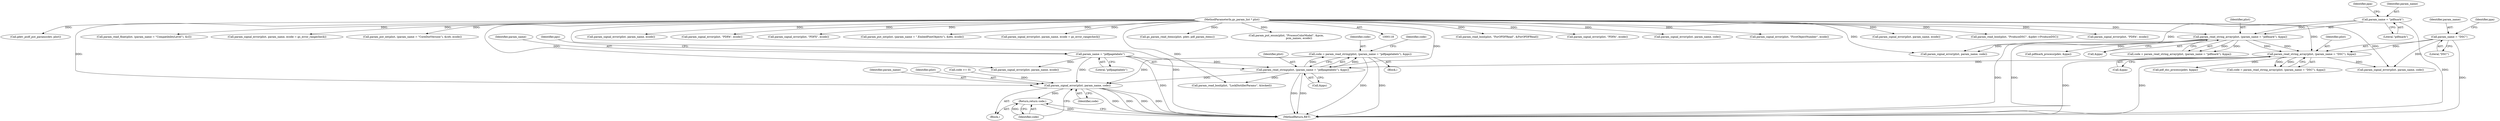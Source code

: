 digraph "0_ghostscript_c3476dde7743761a4e1d39a631716199b696b880@API" {
"1000248" [label="(Call,code = param_read_string(plist, (param_name = \"pdfpagelabels\"), &pps))"];
"1000250" [label="(Call,param_read_string(plist, (param_name = \"pdfpagelabels\"), &pps))"];
"1000206" [label="(Call,param_read_string_array(plist, (param_name = \"DSC\"), &ppa))"];
"1000162" [label="(Call,param_read_string_array(plist, (param_name = \"pdfmark\"), &ppa))"];
"1000121" [label="(MethodParameterIn,gs_param_list * plist)"];
"1000164" [label="(Call,param_name = \"pdfmark\")"];
"1000208" [label="(Call,param_name = \"DSC\")"];
"1000252" [label="(Call,param_name = \"pdfpagelabels\")"];
"1000307" [label="(Call,param_signal_error(plist, param_name, code))"];
"1000311" [label="(Return,return code;)"];
"1000561" [label="(Call,param_read_bool(plist, \"ForOPDFRead\", &ForOPDFRead))"];
"1000249" [label="(Identifier,code)"];
"1000726" [label="(Call,param_signal_error(plist, \"PDFA\", ecode))"];
"1000307" [label="(Call,param_signal_error(plist, param_name, code))"];
"1000206" [label="(Call,param_read_string_array(plist, (param_name = \"DSC\"), &ppa))"];
"1000326" [label="(Call,param_signal_error(plist, param_name, ecode))"];
"1000312" [label="(Identifier,code)"];
"1000705" [label="(Call,param_signal_error(plist, param_name, code))"];
"1000645" [label="(Call,param_signal_error(plist, \"FirstObjectNumber\", ecode))"];
"1000308" [label="(Identifier,plist)"];
"1000204" [label="(Call,code = param_read_string_array(plist, (param_name = \"DSC\"), &ppa))"];
"1000410" [label="(Call,param_signal_error(plist, param_name, ecode))"];
"1000163" [label="(Identifier,plist)"];
"1001549" [label="(MethodReturn,RET)"];
"1000157" [label="(Block,)"];
"1000251" [label="(Identifier,plist)"];
"1000167" [label="(Call,&ppa)"];
"1000298" [label="(Call,code >= 0)"];
"1000696" [label="(Call,param_read_bool(plist, \"ProduceDSC\", &pdev->ProduceDSC))"];
"1000196" [label="(Call,param_signal_error(plist, param_name, code))"];
"1000166" [label="(Literal,\"pdfmark\")"];
"1000212" [label="(Identifier,ppa)"];
"1000240" [label="(Call,param_signal_error(plist, param_name, code))"];
"1000253" [label="(Identifier,param_name)"];
"1000256" [label="(Identifier,pps)"];
"1000258" [label="(Identifier,code)"];
"1000207" [label="(Identifier,plist)"];
"1000255" [label="(Call,&pps)"];
"1000311" [label="(Return,return code;)"];
"1000774" [label="(Call,param_signal_error(plist, \"PDFA\", ecode))"];
"1000254" [label="(Literal,\"pdfpagelabels\")"];
"1000957" [label="(Call,gdev_psdf_put_params(dev, plist))"];
"1000208" [label="(Call,param_name = \"DSC\")"];
"1000398" [label="(Call,param_read_float(plist, (param_name = \"CompatibilityLevel\"), &cl))"];
"1000168" [label="(Identifier,ppa)"];
"1000211" [label="(Call,&ppa)"];
"1000389" [label="(Call,param_signal_error(plist, param_name, ecode = gs_error_rangecheck))"];
"1000370" [label="(Call,param_put_int(plist, (param_name = \"CoreDistVersion\"), &cdv, ecode))"];
"1000349" [label="(Call,param_signal_error(plist, param_name, ecode))"];
"1000165" [label="(Identifier,param_name)"];
"1000259" [label="(Block,)"];
"1000812" [label="(Call,param_signal_error(plist, \"PDFA\", ecode))"];
"1000310" [label="(Identifier,code)"];
"1000210" [label="(Literal,\"DSC\")"];
"1000792" [label="(Call,param_signal_error(plist, \"PDFX\", ecode))"];
"1000317" [label="(Call,param_read_bool(plist, \"LockDistillerParams\", &locked))"];
"1000185" [label="(Call,pdfmark_process(pdev, &ppa))"];
"1000337" [label="(Call,param_put_int(plist, (param_name = \".EmbedFontObjects\"), &efo, ecode))"];
"1000252" [label="(Call,param_name = \"pdfpagelabels\")"];
"1000209" [label="(Identifier,param_name)"];
"1000250" [label="(Call,param_read_string(plist, (param_name = \"pdfpagelabels\"), &pps))"];
"1000357" [label="(Call,param_signal_error(plist, param_name, ecode = gs_error_rangecheck))"];
"1000164" [label="(Call,param_name = \"pdfmark\")"];
"1000248" [label="(Call,code = param_read_string(plist, (param_name = \"pdfpagelabels\"), &pps))"];
"1000162" [label="(Call,param_read_string_array(plist, (param_name = \"pdfmark\"), &ppa))"];
"1000160" [label="(Call,code = param_read_string_array(plist, (param_name = \"pdfmark\"), &ppa))"];
"1000549" [label="(Call,gs_param_read_items(plist, pdev, pdf_param_items))"];
"1000658" [label="(Call,param_put_enum(plist, \"ProcessColorModel\", &pcm,\n                               pcm_names, ecode))"];
"1000309" [label="(Identifier,param_name)"];
"1000229" [label="(Call,pdf_dsc_process(pdev, &ppa))"];
"1000121" [label="(MethodParameterIn,gs_param_list * plist)"];
"1000248" -> "1000157"  [label="AST: "];
"1000248" -> "1000250"  [label="CFG: "];
"1000249" -> "1000248"  [label="AST: "];
"1000250" -> "1000248"  [label="AST: "];
"1000258" -> "1000248"  [label="CFG: "];
"1000248" -> "1001549"  [label="DDG: "];
"1000248" -> "1001549"  [label="DDG: "];
"1000250" -> "1000248"  [label="DDG: "];
"1000250" -> "1000248"  [label="DDG: "];
"1000248" -> "1000307"  [label="DDG: "];
"1000250" -> "1000255"  [label="CFG: "];
"1000251" -> "1000250"  [label="AST: "];
"1000252" -> "1000250"  [label="AST: "];
"1000255" -> "1000250"  [label="AST: "];
"1000250" -> "1001549"  [label="DDG: "];
"1000250" -> "1001549"  [label="DDG: "];
"1000206" -> "1000250"  [label="DDG: "];
"1000121" -> "1000250"  [label="DDG: "];
"1000252" -> "1000250"  [label="DDG: "];
"1000250" -> "1000307"  [label="DDG: "];
"1000250" -> "1000317"  [label="DDG: "];
"1000206" -> "1000204"  [label="AST: "];
"1000206" -> "1000211"  [label="CFG: "];
"1000207" -> "1000206"  [label="AST: "];
"1000208" -> "1000206"  [label="AST: "];
"1000211" -> "1000206"  [label="AST: "];
"1000204" -> "1000206"  [label="CFG: "];
"1000206" -> "1001549"  [label="DDG: "];
"1000206" -> "1001549"  [label="DDG: "];
"1000206" -> "1000204"  [label="DDG: "];
"1000206" -> "1000204"  [label="DDG: "];
"1000162" -> "1000206"  [label="DDG: "];
"1000162" -> "1000206"  [label="DDG: "];
"1000121" -> "1000206"  [label="DDG: "];
"1000208" -> "1000206"  [label="DDG: "];
"1000206" -> "1000229"  [label="DDG: "];
"1000206" -> "1000240"  [label="DDG: "];
"1000162" -> "1000160"  [label="AST: "];
"1000162" -> "1000167"  [label="CFG: "];
"1000163" -> "1000162"  [label="AST: "];
"1000164" -> "1000162"  [label="AST: "];
"1000167" -> "1000162"  [label="AST: "];
"1000160" -> "1000162"  [label="CFG: "];
"1000162" -> "1001549"  [label="DDG: "];
"1000162" -> "1001549"  [label="DDG: "];
"1000162" -> "1000160"  [label="DDG: "];
"1000162" -> "1000160"  [label="DDG: "];
"1000121" -> "1000162"  [label="DDG: "];
"1000164" -> "1000162"  [label="DDG: "];
"1000162" -> "1000185"  [label="DDG: "];
"1000162" -> "1000196"  [label="DDG: "];
"1000121" -> "1000118"  [label="AST: "];
"1000121" -> "1001549"  [label="DDG: "];
"1000121" -> "1000196"  [label="DDG: "];
"1000121" -> "1000240"  [label="DDG: "];
"1000121" -> "1000307"  [label="DDG: "];
"1000121" -> "1000317"  [label="DDG: "];
"1000121" -> "1000326"  [label="DDG: "];
"1000121" -> "1000337"  [label="DDG: "];
"1000121" -> "1000349"  [label="DDG: "];
"1000121" -> "1000357"  [label="DDG: "];
"1000121" -> "1000370"  [label="DDG: "];
"1000121" -> "1000389"  [label="DDG: "];
"1000121" -> "1000398"  [label="DDG: "];
"1000121" -> "1000410"  [label="DDG: "];
"1000121" -> "1000549"  [label="DDG: "];
"1000121" -> "1000561"  [label="DDG: "];
"1000121" -> "1000645"  [label="DDG: "];
"1000121" -> "1000658"  [label="DDG: "];
"1000121" -> "1000696"  [label="DDG: "];
"1000121" -> "1000705"  [label="DDG: "];
"1000121" -> "1000726"  [label="DDG: "];
"1000121" -> "1000774"  [label="DDG: "];
"1000121" -> "1000792"  [label="DDG: "];
"1000121" -> "1000812"  [label="DDG: "];
"1000121" -> "1000957"  [label="DDG: "];
"1000164" -> "1000166"  [label="CFG: "];
"1000165" -> "1000164"  [label="AST: "];
"1000166" -> "1000164"  [label="AST: "];
"1000168" -> "1000164"  [label="CFG: "];
"1000164" -> "1001549"  [label="DDG: "];
"1000164" -> "1000196"  [label="DDG: "];
"1000208" -> "1000210"  [label="CFG: "];
"1000209" -> "1000208"  [label="AST: "];
"1000210" -> "1000208"  [label="AST: "];
"1000212" -> "1000208"  [label="CFG: "];
"1000208" -> "1001549"  [label="DDG: "];
"1000208" -> "1000240"  [label="DDG: "];
"1000252" -> "1000254"  [label="CFG: "];
"1000253" -> "1000252"  [label="AST: "];
"1000254" -> "1000252"  [label="AST: "];
"1000256" -> "1000252"  [label="CFG: "];
"1000252" -> "1001549"  [label="DDG: "];
"1000252" -> "1000307"  [label="DDG: "];
"1000252" -> "1000326"  [label="DDG: "];
"1000307" -> "1000259"  [label="AST: "];
"1000307" -> "1000310"  [label="CFG: "];
"1000308" -> "1000307"  [label="AST: "];
"1000309" -> "1000307"  [label="AST: "];
"1000310" -> "1000307"  [label="AST: "];
"1000312" -> "1000307"  [label="CFG: "];
"1000307" -> "1001549"  [label="DDG: "];
"1000307" -> "1001549"  [label="DDG: "];
"1000307" -> "1001549"  [label="DDG: "];
"1000307" -> "1001549"  [label="DDG: "];
"1000298" -> "1000307"  [label="DDG: "];
"1000307" -> "1000311"  [label="DDG: "];
"1000311" -> "1000259"  [label="AST: "];
"1000311" -> "1000312"  [label="CFG: "];
"1000312" -> "1000311"  [label="AST: "];
"1001549" -> "1000311"  [label="CFG: "];
"1000311" -> "1001549"  [label="DDG: "];
"1000312" -> "1000311"  [label="DDG: "];
}
